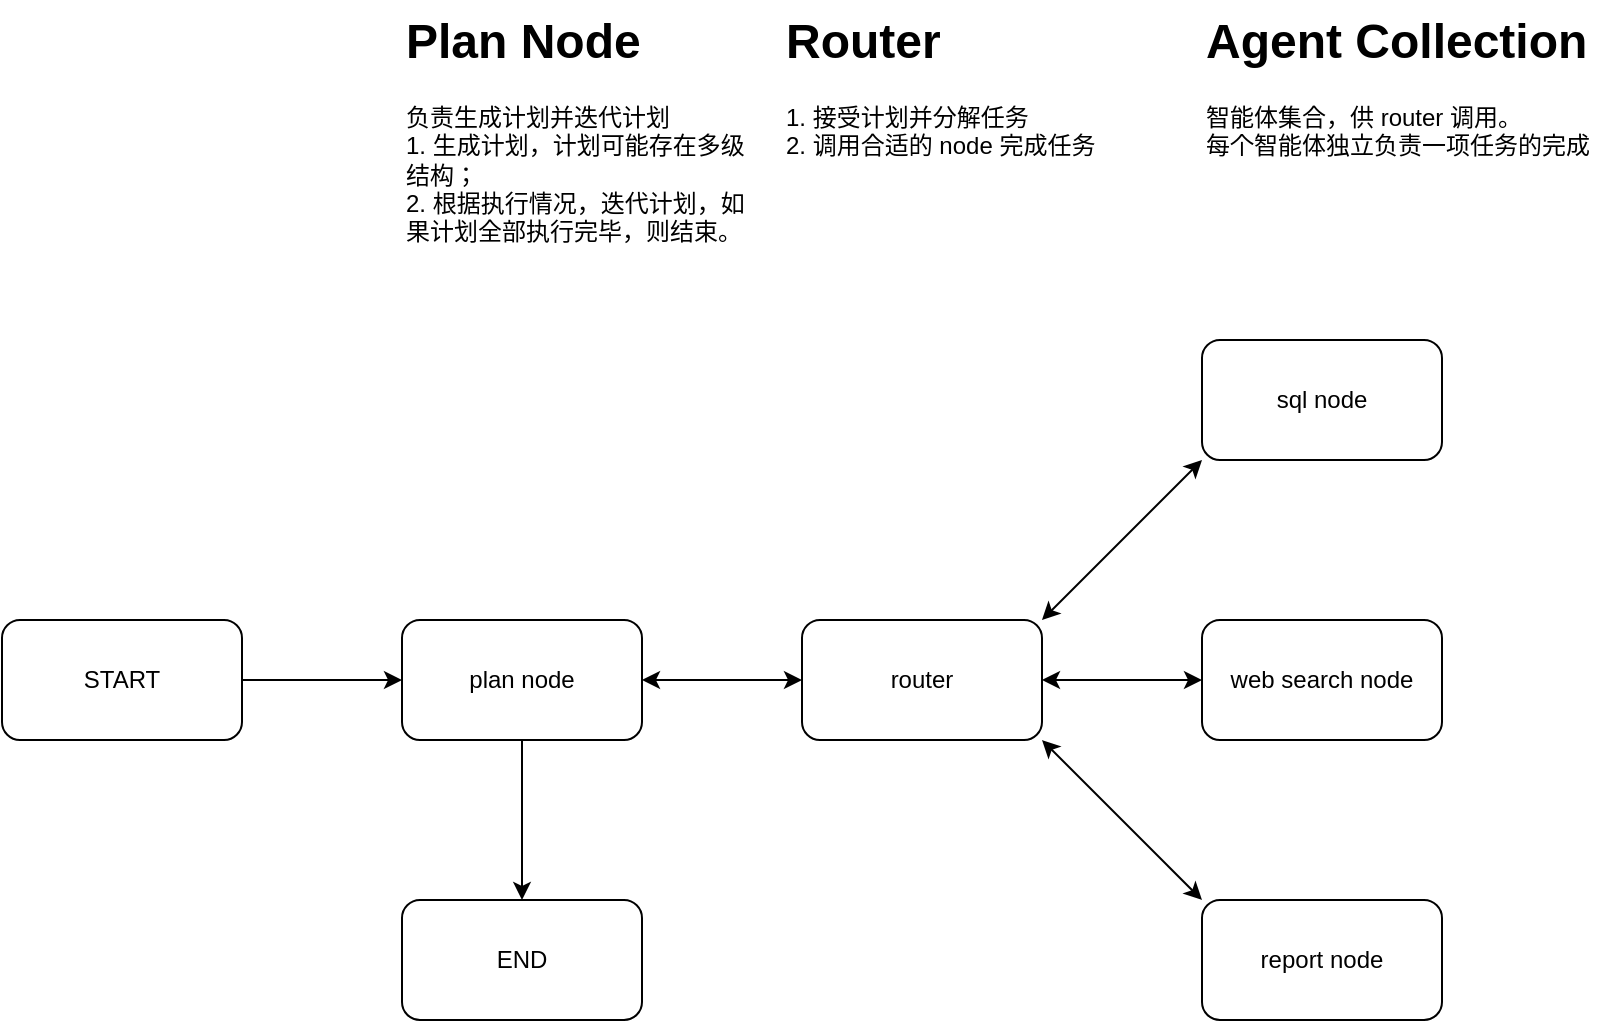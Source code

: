 <mxfile version="27.1.6">
  <diagram name="第 1 页" id="FKc3oLcggwEsgFmB60Mv">
    <mxGraphModel dx="731" dy="1678" grid="1" gridSize="10" guides="1" tooltips="1" connect="1" arrows="1" fold="1" page="1" pageScale="1" pageWidth="827" pageHeight="1169" math="0" shadow="0">
      <root>
        <mxCell id="0" />
        <mxCell id="1" parent="0" />
        <mxCell id="OUxkE_dczDo7Hmg-C99z-3" value="" style="edgeStyle=orthogonalEdgeStyle;rounded=0;orthogonalLoop=1;jettySize=auto;html=1;" edge="1" parent="1" source="OUxkE_dczDo7Hmg-C99z-1" target="OUxkE_dczDo7Hmg-C99z-2">
          <mxGeometry relative="1" as="geometry" />
        </mxCell>
        <mxCell id="OUxkE_dczDo7Hmg-C99z-1" value="START" style="rounded=1;whiteSpace=wrap;html=1;" vertex="1" parent="1">
          <mxGeometry x="70" y="170" width="120" height="60" as="geometry" />
        </mxCell>
        <mxCell id="OUxkE_dczDo7Hmg-C99z-5" value="" style="edgeStyle=orthogonalEdgeStyle;rounded=0;orthogonalLoop=1;jettySize=auto;html=1;startArrow=classic;startFill=1;" edge="1" parent="1" source="OUxkE_dczDo7Hmg-C99z-2" target="OUxkE_dczDo7Hmg-C99z-4">
          <mxGeometry relative="1" as="geometry" />
        </mxCell>
        <mxCell id="OUxkE_dczDo7Hmg-C99z-16" value="" style="edgeStyle=orthogonalEdgeStyle;rounded=0;orthogonalLoop=1;jettySize=auto;html=1;" edge="1" parent="1" source="OUxkE_dczDo7Hmg-C99z-2" target="OUxkE_dczDo7Hmg-C99z-15">
          <mxGeometry relative="1" as="geometry" />
        </mxCell>
        <mxCell id="OUxkE_dczDo7Hmg-C99z-2" value="plan node" style="whiteSpace=wrap;html=1;rounded=1;" vertex="1" parent="1">
          <mxGeometry x="270" y="170" width="120" height="60" as="geometry" />
        </mxCell>
        <mxCell id="OUxkE_dczDo7Hmg-C99z-7" value="" style="edgeStyle=orthogonalEdgeStyle;rounded=0;orthogonalLoop=1;jettySize=auto;html=1;startArrow=classic;startFill=1;" edge="1" parent="1" source="OUxkE_dczDo7Hmg-C99z-4" target="OUxkE_dczDo7Hmg-C99z-6">
          <mxGeometry relative="1" as="geometry" />
        </mxCell>
        <mxCell id="OUxkE_dczDo7Hmg-C99z-13" style="rounded=0;orthogonalLoop=1;jettySize=auto;html=1;exitX=1;exitY=0;exitDx=0;exitDy=0;entryX=0;entryY=1;entryDx=0;entryDy=0;startArrow=classic;startFill=1;" edge="1" parent="1" source="OUxkE_dczDo7Hmg-C99z-4" target="OUxkE_dczDo7Hmg-C99z-9">
          <mxGeometry relative="1" as="geometry" />
        </mxCell>
        <mxCell id="OUxkE_dczDo7Hmg-C99z-14" style="rounded=0;orthogonalLoop=1;jettySize=auto;html=1;exitX=1;exitY=1;exitDx=0;exitDy=0;entryX=0;entryY=0;entryDx=0;entryDy=0;startArrow=classic;startFill=1;" edge="1" parent="1" source="OUxkE_dczDo7Hmg-C99z-4" target="OUxkE_dczDo7Hmg-C99z-11">
          <mxGeometry relative="1" as="geometry" />
        </mxCell>
        <mxCell id="OUxkE_dczDo7Hmg-C99z-4" value="router" style="whiteSpace=wrap;html=1;rounded=1;" vertex="1" parent="1">
          <mxGeometry x="470" y="170" width="120" height="60" as="geometry" />
        </mxCell>
        <mxCell id="OUxkE_dczDo7Hmg-C99z-6" value="web search node" style="whiteSpace=wrap;html=1;rounded=1;" vertex="1" parent="1">
          <mxGeometry x="670" y="170" width="120" height="60" as="geometry" />
        </mxCell>
        <mxCell id="OUxkE_dczDo7Hmg-C99z-9" value="sql node" style="whiteSpace=wrap;html=1;rounded=1;" vertex="1" parent="1">
          <mxGeometry x="670" y="30" width="120" height="60" as="geometry" />
        </mxCell>
        <mxCell id="OUxkE_dczDo7Hmg-C99z-11" value="report node" style="whiteSpace=wrap;html=1;rounded=1;" vertex="1" parent="1">
          <mxGeometry x="670" y="310" width="120" height="60" as="geometry" />
        </mxCell>
        <mxCell id="OUxkE_dczDo7Hmg-C99z-15" value="END" style="whiteSpace=wrap;html=1;rounded=1;" vertex="1" parent="1">
          <mxGeometry x="270" y="310" width="120" height="60" as="geometry" />
        </mxCell>
        <mxCell id="OUxkE_dczDo7Hmg-C99z-19" value="&lt;h1 style=&quot;margin-top: 0px;&quot;&gt;Plan Node&lt;/h1&gt;&lt;div&gt;负责生成计划并迭代计划&lt;/div&gt;&lt;div&gt;1. 生成计划，计划可能存在多级结构；&lt;/div&gt;&lt;div&gt;2. 根据执行情况，迭代计划，如果计划全部执行完毕，则结束。&lt;/div&gt;" style="text;html=1;whiteSpace=wrap;overflow=hidden;rounded=0;" vertex="1" parent="1">
          <mxGeometry x="270" y="-140" width="180" height="120" as="geometry" />
        </mxCell>
        <mxCell id="OUxkE_dczDo7Hmg-C99z-20" value="&lt;h1 style=&quot;margin-top: 0px;&quot;&gt;Router&lt;/h1&gt;&lt;div&gt;1. 接受计划并分解任务&lt;/div&gt;&lt;div&gt;2. 调用合适的 node 完成任务&lt;/div&gt;" style="text;html=1;whiteSpace=wrap;overflow=hidden;rounded=0;" vertex="1" parent="1">
          <mxGeometry x="460" y="-140" width="180" height="120" as="geometry" />
        </mxCell>
        <mxCell id="OUxkE_dczDo7Hmg-C99z-21" value="&lt;h1 style=&quot;margin-top: 0px;&quot;&gt;Agent Collection&lt;/h1&gt;&lt;div&gt;智能体集合，供 router 调用。&lt;/div&gt;&lt;div&gt;每个智能体独立负责一项任务的完成&lt;/div&gt;" style="text;html=1;whiteSpace=wrap;overflow=hidden;rounded=0;" vertex="1" parent="1">
          <mxGeometry x="670" y="-140" width="200" height="120" as="geometry" />
        </mxCell>
      </root>
    </mxGraphModel>
  </diagram>
</mxfile>

